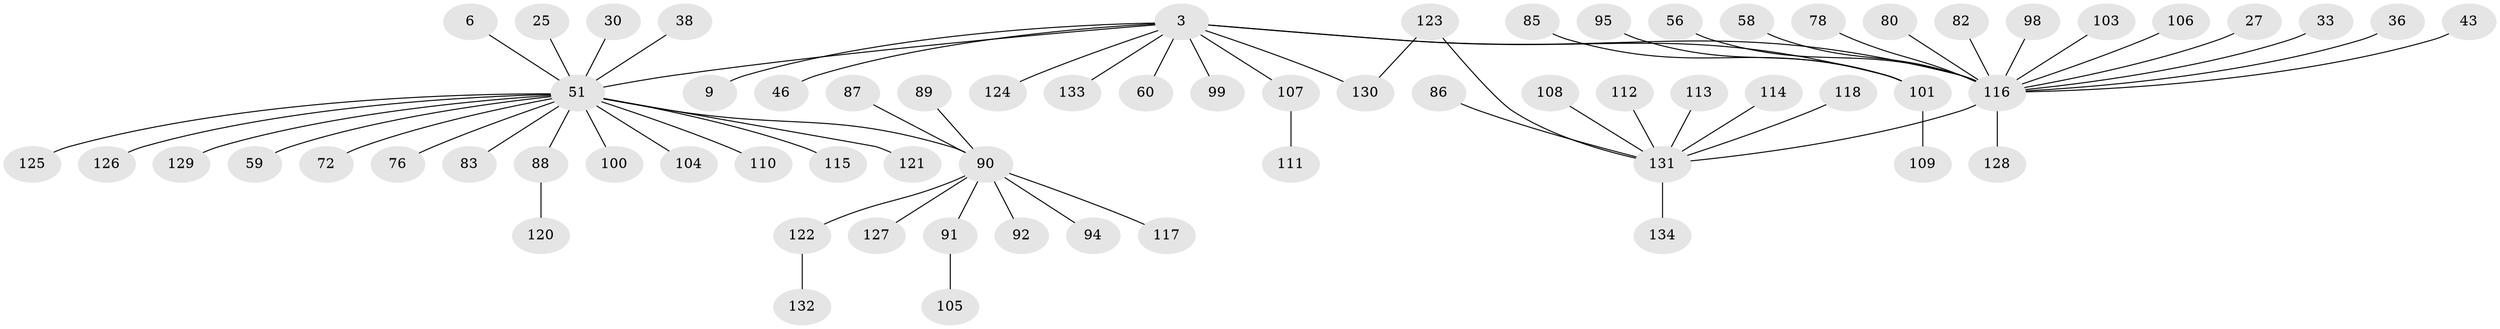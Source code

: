 // original degree distribution, {6: 0.007462686567164179, 11: 0.007462686567164179, 5: 0.014925373134328358, 14: 0.014925373134328358, 18: 0.007462686567164179, 1: 0.6343283582089553, 3: 0.08208955223880597, 2: 0.17164179104477612, 9: 0.007462686567164179, 4: 0.05223880597014925}
// Generated by graph-tools (version 1.1) at 2025/48/03/09/25 04:48:06]
// undirected, 67 vertices, 67 edges
graph export_dot {
graph [start="1"]
  node [color=gray90,style=filled];
  3 [super="+2"];
  6;
  9;
  25;
  27;
  30;
  33;
  36;
  38;
  43;
  46;
  51 [super="+5"];
  56 [super="+47"];
  58;
  59;
  60;
  72 [super="+11"];
  76;
  78;
  80 [super="+28"];
  82;
  83 [super="+70"];
  85;
  86;
  87;
  88 [super="+45+62"];
  89;
  90 [super="+77"];
  91;
  92;
  94;
  95;
  98 [super="+52"];
  99 [super="+41"];
  100;
  101 [super="+68+75"];
  103;
  104;
  105;
  106 [super="+18"];
  107 [super="+102"];
  108;
  109;
  110 [super="+53"];
  111;
  112;
  113;
  114;
  115;
  116 [super="+16+4"];
  117;
  118;
  120;
  121;
  122;
  123 [super="+96"];
  124;
  125;
  126;
  127;
  128;
  129;
  130 [super="+119"];
  131 [super="+7+31+23+69+29+40+74+54+93+71+73+81+84"];
  132;
  133 [super="+50"];
  134;
  3 -- 124;
  3 -- 9;
  3 -- 46;
  3 -- 51 [weight=2];
  3 -- 60;
  3 -- 116 [weight=3];
  3 -- 130;
  3 -- 107;
  3 -- 99;
  3 -- 133;
  3 -- 101;
  6 -- 51;
  25 -- 51;
  27 -- 116;
  30 -- 51;
  33 -- 116;
  36 -- 116;
  38 -- 51;
  43 -- 116;
  51 -- 125;
  51 -- 129;
  51 -- 76;
  51 -- 100;
  51 -- 104;
  51 -- 115;
  51 -- 121;
  51 -- 59;
  51 -- 126;
  51 -- 88;
  51 -- 72;
  51 -- 110;
  51 -- 83;
  51 -- 90;
  56 -- 116;
  58 -- 116;
  78 -- 116;
  80 -- 116;
  82 -- 116;
  85 -- 101;
  86 -- 131;
  87 -- 90;
  88 -- 120;
  89 -- 90;
  90 -- 117;
  90 -- 122;
  90 -- 91;
  90 -- 92;
  90 -- 94;
  90 -- 127;
  91 -- 105;
  95 -- 101;
  98 -- 116;
  101 -- 109;
  103 -- 116;
  106 -- 116;
  107 -- 111;
  108 -- 131;
  112 -- 131;
  113 -- 131;
  114 -- 131;
  116 -- 128;
  116 -- 131;
  118 -- 131;
  122 -- 132;
  123 -- 130;
  123 -- 131;
  131 -- 134;
}
